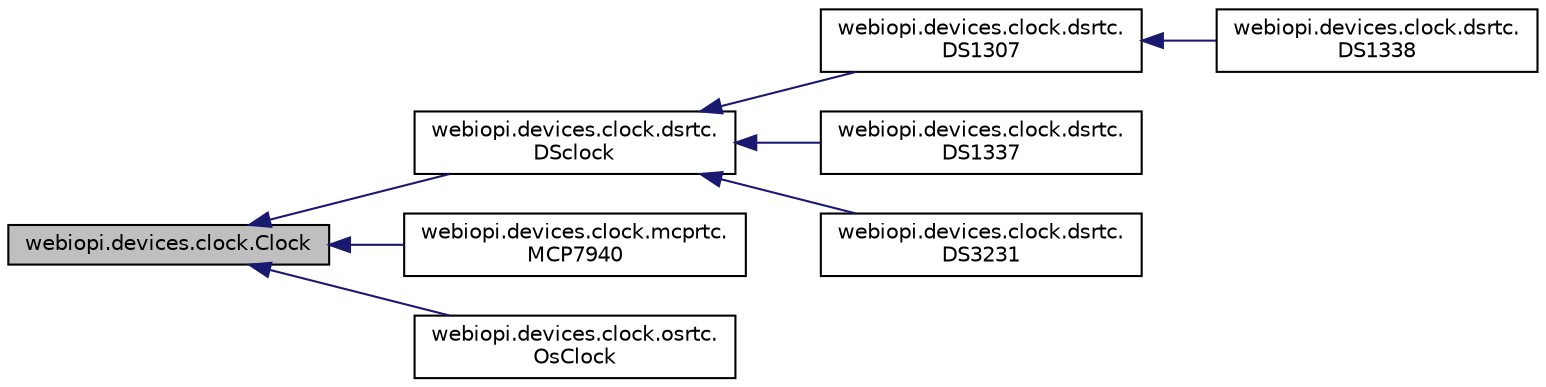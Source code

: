 digraph "webiopi.devices.clock.Clock"
{
  edge [fontname="Helvetica",fontsize="10",labelfontname="Helvetica",labelfontsize="10"];
  node [fontname="Helvetica",fontsize="10",shape=record];
  rankdir="LR";
  Node1 [label="webiopi.devices.clock.Clock",height=0.2,width=0.4,color="black", fillcolor="grey75", style="filled", fontcolor="black"];
  Node1 -> Node2 [dir="back",color="midnightblue",fontsize="10",style="solid",fontname="Helvetica"];
  Node2 [label="webiopi.devices.clock.dsrtc.\lDSclock",height=0.2,width=0.4,color="black", fillcolor="white", style="filled",URL="$classwebiopi_1_1devices_1_1clock_1_1dsrtc_1_1DSclock.html"];
  Node2 -> Node3 [dir="back",color="midnightblue",fontsize="10",style="solid",fontname="Helvetica"];
  Node3 [label="webiopi.devices.clock.dsrtc.\lDS1307",height=0.2,width=0.4,color="black", fillcolor="white", style="filled",URL="$classwebiopi_1_1devices_1_1clock_1_1dsrtc_1_1DS1307.html"];
  Node3 -> Node4 [dir="back",color="midnightblue",fontsize="10",style="solid",fontname="Helvetica"];
  Node4 [label="webiopi.devices.clock.dsrtc.\lDS1338",height=0.2,width=0.4,color="black", fillcolor="white", style="filled",URL="$classwebiopi_1_1devices_1_1clock_1_1dsrtc_1_1DS1338.html"];
  Node2 -> Node5 [dir="back",color="midnightblue",fontsize="10",style="solid",fontname="Helvetica"];
  Node5 [label="webiopi.devices.clock.dsrtc.\lDS1337",height=0.2,width=0.4,color="black", fillcolor="white", style="filled",URL="$classwebiopi_1_1devices_1_1clock_1_1dsrtc_1_1DS1337.html"];
  Node2 -> Node6 [dir="back",color="midnightblue",fontsize="10",style="solid",fontname="Helvetica"];
  Node6 [label="webiopi.devices.clock.dsrtc.\lDS3231",height=0.2,width=0.4,color="black", fillcolor="white", style="filled",URL="$classwebiopi_1_1devices_1_1clock_1_1dsrtc_1_1DS3231.html"];
  Node1 -> Node7 [dir="back",color="midnightblue",fontsize="10",style="solid",fontname="Helvetica"];
  Node7 [label="webiopi.devices.clock.mcprtc.\lMCP7940",height=0.2,width=0.4,color="black", fillcolor="white", style="filled",URL="$classwebiopi_1_1devices_1_1clock_1_1mcprtc_1_1MCP7940.html"];
  Node1 -> Node8 [dir="back",color="midnightblue",fontsize="10",style="solid",fontname="Helvetica"];
  Node8 [label="webiopi.devices.clock.osrtc.\lOsClock",height=0.2,width=0.4,color="black", fillcolor="white", style="filled",URL="$classwebiopi_1_1devices_1_1clock_1_1osrtc_1_1OsClock.html"];
}
